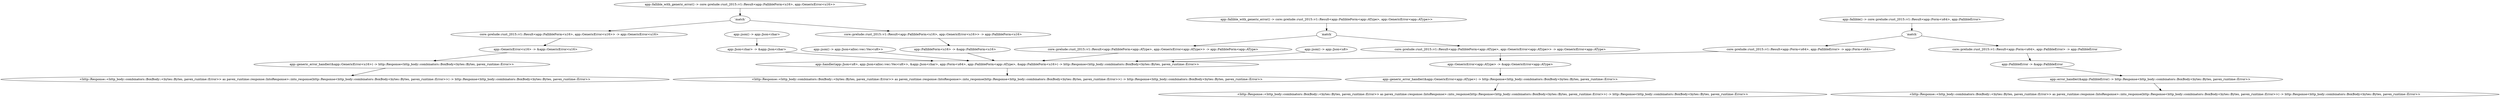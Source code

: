 digraph "GET /home" {
    0 [ label = "app::handler(app::Json<u8>, app::Json<alloc::vec::Vec<u8>>, &app::Json<char>, app::Form<u64>, app::FallibleForm<app::AType>, &app::FallibleForm<u16>) -> http::Response<http_body::combinators::BoxBody<bytes::Bytes, pavex_runtime::Error>>"]
    1 [ label = "app::FallibleForm<u16> -> &app::FallibleForm<u16>"]
    2 [ label = "core::prelude::rust_2015::v1::Result<app::FallibleForm<u16>, app::GenericError<u16>> -> app::FallibleForm<u16>"]
    3 [ label = "app::fallible_with_generic_error() -> core::prelude::rust_2015::v1::Result<app::FallibleForm<u16>, app::GenericError<u16>>"]
    4 [ label = "core::prelude::rust_2015::v1::Result<app::FallibleForm<app::AType>, app::GenericError<app::AType>> -> app::FallibleForm<app::AType>"]
    5 [ label = "app::fallible_with_generic_error() -> core::prelude::rust_2015::v1::Result<app::FallibleForm<app::AType>, app::GenericError<app::AType>>"]
    6 [ label = "core::prelude::rust_2015::v1::Result<app::Form<u64>, app::FallibleError> -> app::Form<u64>"]
    7 [ label = "app::fallible() -> core::prelude::rust_2015::v1::Result<app::Form<u64>, app::FallibleError>"]
    8 [ label = "app::Json<char> -> &app::Json<char>"]
    9 [ label = "app::json() -> app::Json<char>"]
    10 [ label = "app::json() -> app::Json<alloc::vec::Vec<u8>>"]
    11 [ label = "app::json() -> app::Json<u8>"]
    12 [ label = "<http::Response::<http_body::combinators::BoxBody::<bytes::Bytes, pavex_runtime::Error>> as pavex_runtime::response::IntoResponse>::into_response(http::Response<http_body::combinators::BoxBody<bytes::Bytes, pavex_runtime::Error>>) -> http::Response<http_body::combinators::BoxBody<bytes::Bytes, pavex_runtime::Error>>"]
    13 [ label = "core::prelude::rust_2015::v1::Result<app::FallibleForm<u16>, app::GenericError<u16>> -> app::GenericError<u16>"]
    14 [ label = "core::prelude::rust_2015::v1::Result<app::FallibleForm<app::AType>, app::GenericError<app::AType>> -> app::GenericError<app::AType>"]
    15 [ label = "core::prelude::rust_2015::v1::Result<app::Form<u64>, app::FallibleError> -> app::FallibleError"]
    16 [ label = "app::GenericError<u16> -> &app::GenericError<u16>"]
    17 [ label = "app::GenericError<app::AType> -> &app::GenericError<app::AType>"]
    18 [ label = "app::FallibleError -> &app::FallibleError"]
    19 [ label = "app::error_handler(&app::FallibleError) -> http::Response<http_body::combinators::BoxBody<bytes::Bytes, pavex_runtime::Error>>"]
    20 [ label = "app::generic_error_handler(&app::GenericError<app::AType>) -> http::Response<http_body::combinators::BoxBody<bytes::Bytes, pavex_runtime::Error>>"]
    21 [ label = "app::generic_error_handler(&app::GenericError<u16>) -> http::Response<http_body::combinators::BoxBody<bytes::Bytes, pavex_runtime::Error>>"]
    22 [ label = "<http::Response::<http_body::combinators::BoxBody::<bytes::Bytes, pavex_runtime::Error>> as pavex_runtime::response::IntoResponse>::into_response(http::Response<http_body::combinators::BoxBody<bytes::Bytes, pavex_runtime::Error>>) -> http::Response<http_body::combinators::BoxBody<bytes::Bytes, pavex_runtime::Error>>"]
    23 [ label = "<http::Response::<http_body::combinators::BoxBody::<bytes::Bytes, pavex_runtime::Error>> as pavex_runtime::response::IntoResponse>::into_response(http::Response<http_body::combinators::BoxBody<bytes::Bytes, pavex_runtime::Error>>) -> http::Response<http_body::combinators::BoxBody<bytes::Bytes, pavex_runtime::Error>>"]
    24 [ label = "<http::Response::<http_body::combinators::BoxBody::<bytes::Bytes, pavex_runtime::Error>> as pavex_runtime::response::IntoResponse>::into_response(http::Response<http_body::combinators::BoxBody<bytes::Bytes, pavex_runtime::Error>>) -> http::Response<http_body::combinators::BoxBody<bytes::Bytes, pavex_runtime::Error>>"]
    25 [ label = "`match`"]
    26 [ label = "`match`"]
    27 [ label = "`match`"]
    1 -> 0 [ ]
    2 -> 1 [ ]
    25 -> 13 [ ]
    4 -> 0 [ ]
    26 -> 14 [ ]
    6 -> 0 [ ]
    27 -> 15 [ ]
    8 -> 0 [ ]
    9 -> 8 [ ]
    10 -> 0 [ ]
    11 -> 0 [ ]
    0 -> 12 [ ]
    25 -> 2 [ ]
    26 -> 4 [ ]
    27 -> 6 [ ]
    13 -> 16 [ ]
    14 -> 17 [ ]
    15 -> 18 [ ]
    18 -> 19 [ ]
    17 -> 20 [ ]
    16 -> 21 [ ]
    19 -> 22 [ ]
    20 -> 23 [ ]
    21 -> 24 [ ]
    3 -> 25 [ ]
    5 -> 26 [ ]
    7 -> 27 [ ]
}
digraph app_state {
    0 [ label = "crate::ApplicationState() -> crate::ApplicationState"]
}